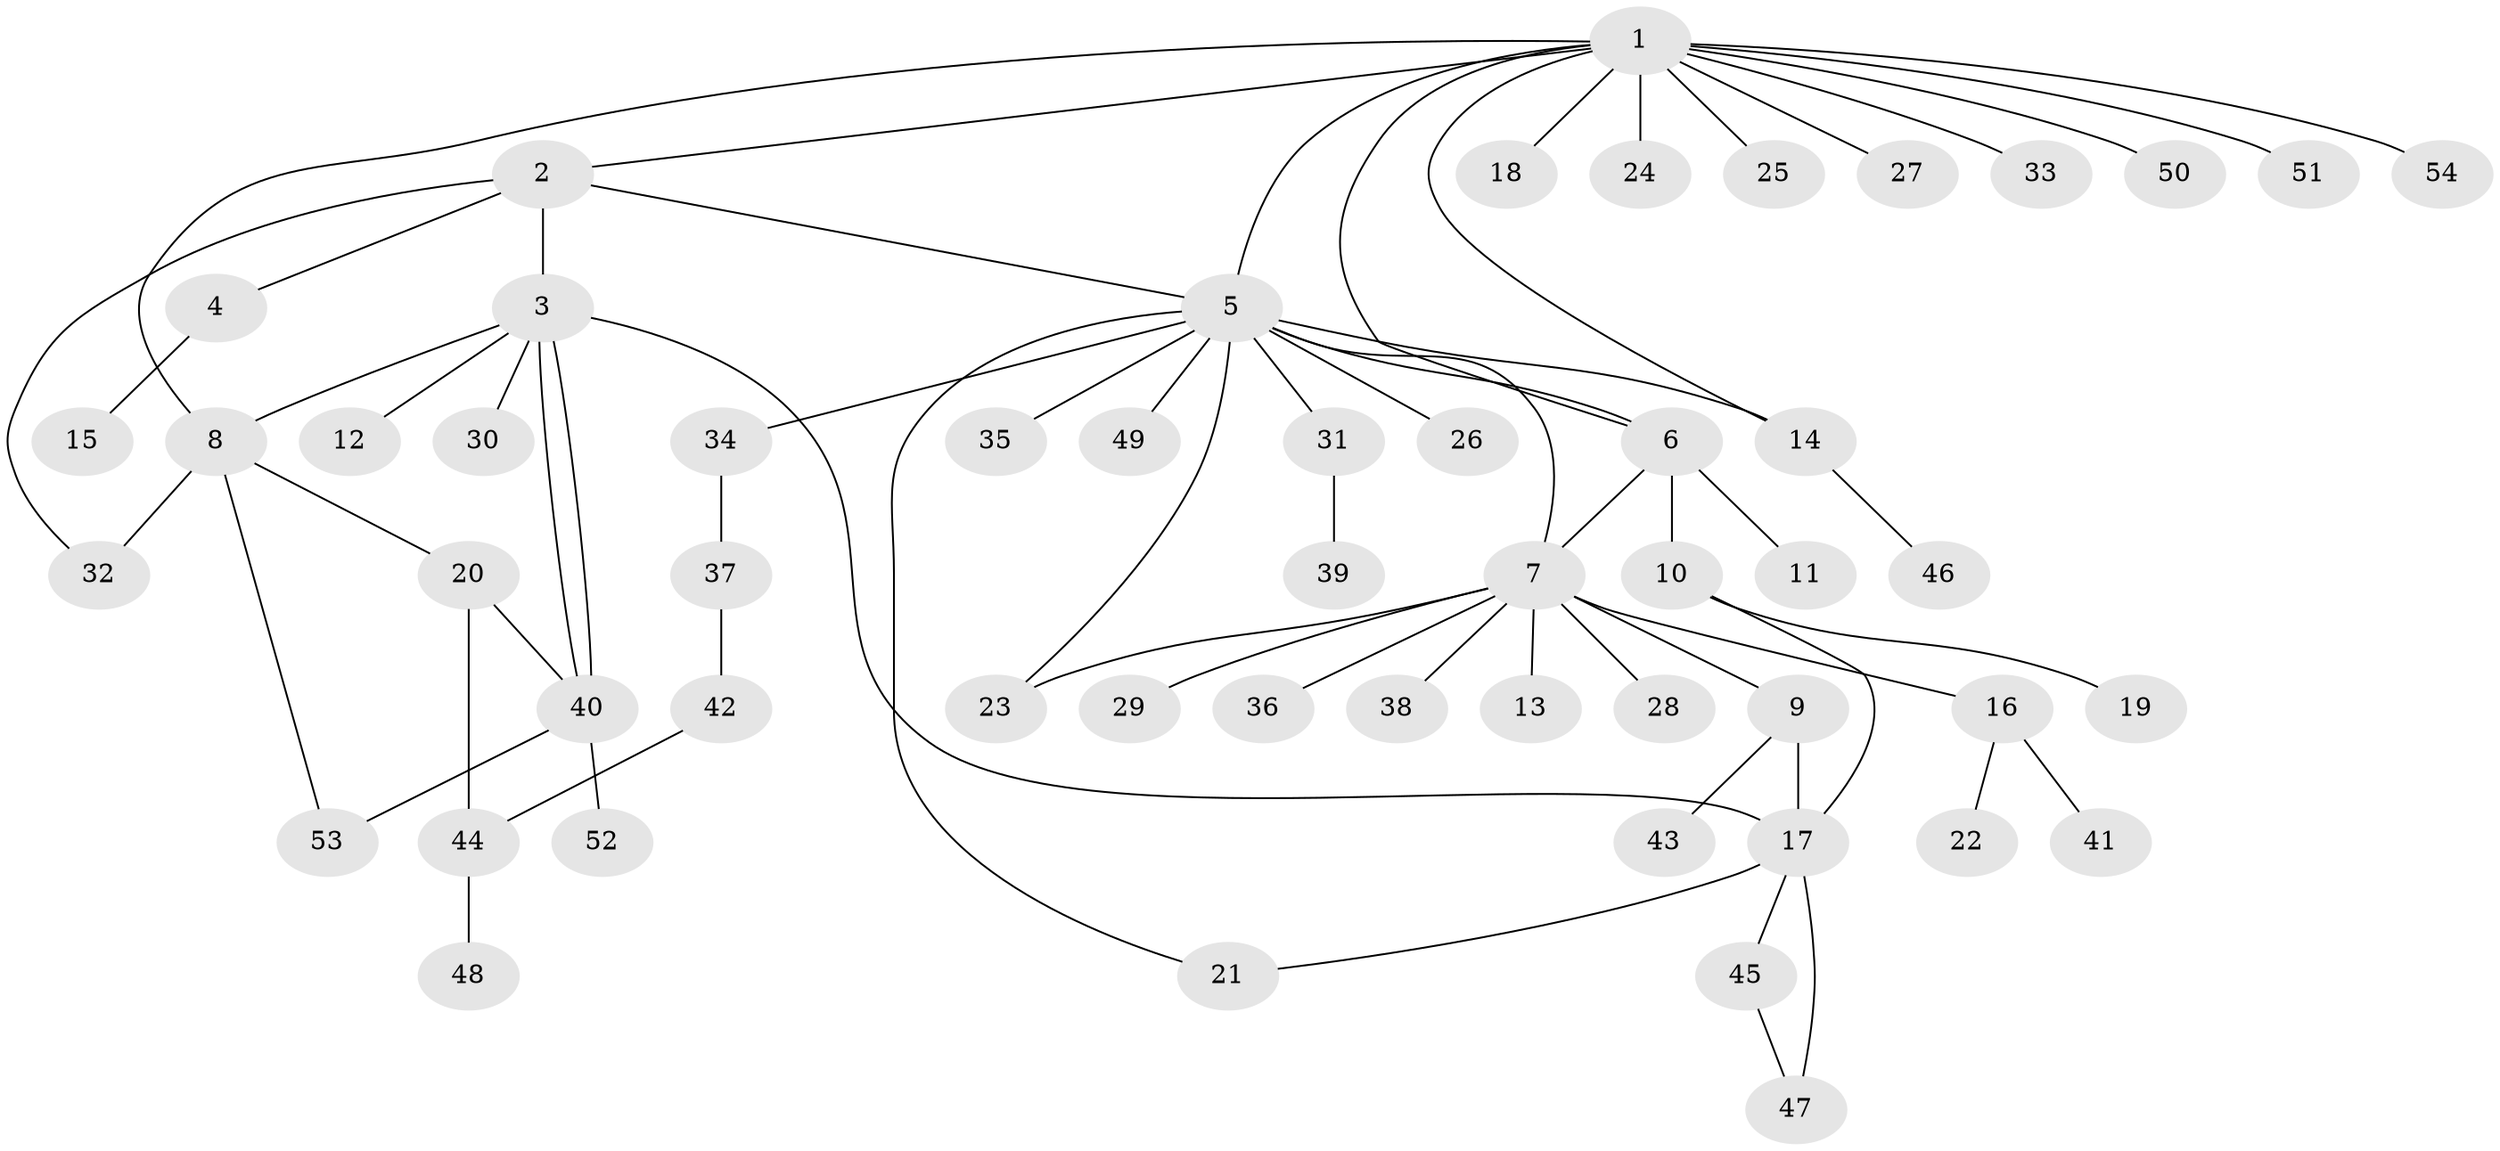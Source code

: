 // Generated by graph-tools (version 1.1) at 2025/01/03/09/25 03:01:46]
// undirected, 54 vertices, 68 edges
graph export_dot {
graph [start="1"]
  node [color=gray90,style=filled];
  1;
  2;
  3;
  4;
  5;
  6;
  7;
  8;
  9;
  10;
  11;
  12;
  13;
  14;
  15;
  16;
  17;
  18;
  19;
  20;
  21;
  22;
  23;
  24;
  25;
  26;
  27;
  28;
  29;
  30;
  31;
  32;
  33;
  34;
  35;
  36;
  37;
  38;
  39;
  40;
  41;
  42;
  43;
  44;
  45;
  46;
  47;
  48;
  49;
  50;
  51;
  52;
  53;
  54;
  1 -- 2;
  1 -- 5;
  1 -- 6;
  1 -- 8;
  1 -- 14;
  1 -- 18;
  1 -- 24;
  1 -- 25;
  1 -- 27;
  1 -- 33;
  1 -- 50;
  1 -- 51;
  1 -- 54;
  2 -- 3;
  2 -- 4;
  2 -- 5;
  2 -- 32;
  3 -- 8;
  3 -- 12;
  3 -- 17;
  3 -- 30;
  3 -- 40;
  3 -- 40;
  4 -- 15;
  5 -- 6;
  5 -- 7;
  5 -- 14;
  5 -- 21;
  5 -- 23;
  5 -- 26;
  5 -- 31;
  5 -- 34;
  5 -- 35;
  5 -- 49;
  6 -- 7;
  6 -- 10;
  6 -- 11;
  7 -- 9;
  7 -- 13;
  7 -- 16;
  7 -- 23;
  7 -- 28;
  7 -- 29;
  7 -- 36;
  7 -- 38;
  8 -- 20;
  8 -- 32;
  8 -- 53;
  9 -- 17;
  9 -- 43;
  10 -- 17;
  10 -- 19;
  14 -- 46;
  16 -- 22;
  16 -- 41;
  17 -- 21;
  17 -- 45;
  17 -- 47;
  20 -- 40;
  20 -- 44;
  31 -- 39;
  34 -- 37;
  37 -- 42;
  40 -- 52;
  40 -- 53;
  42 -- 44;
  44 -- 48;
  45 -- 47;
}
